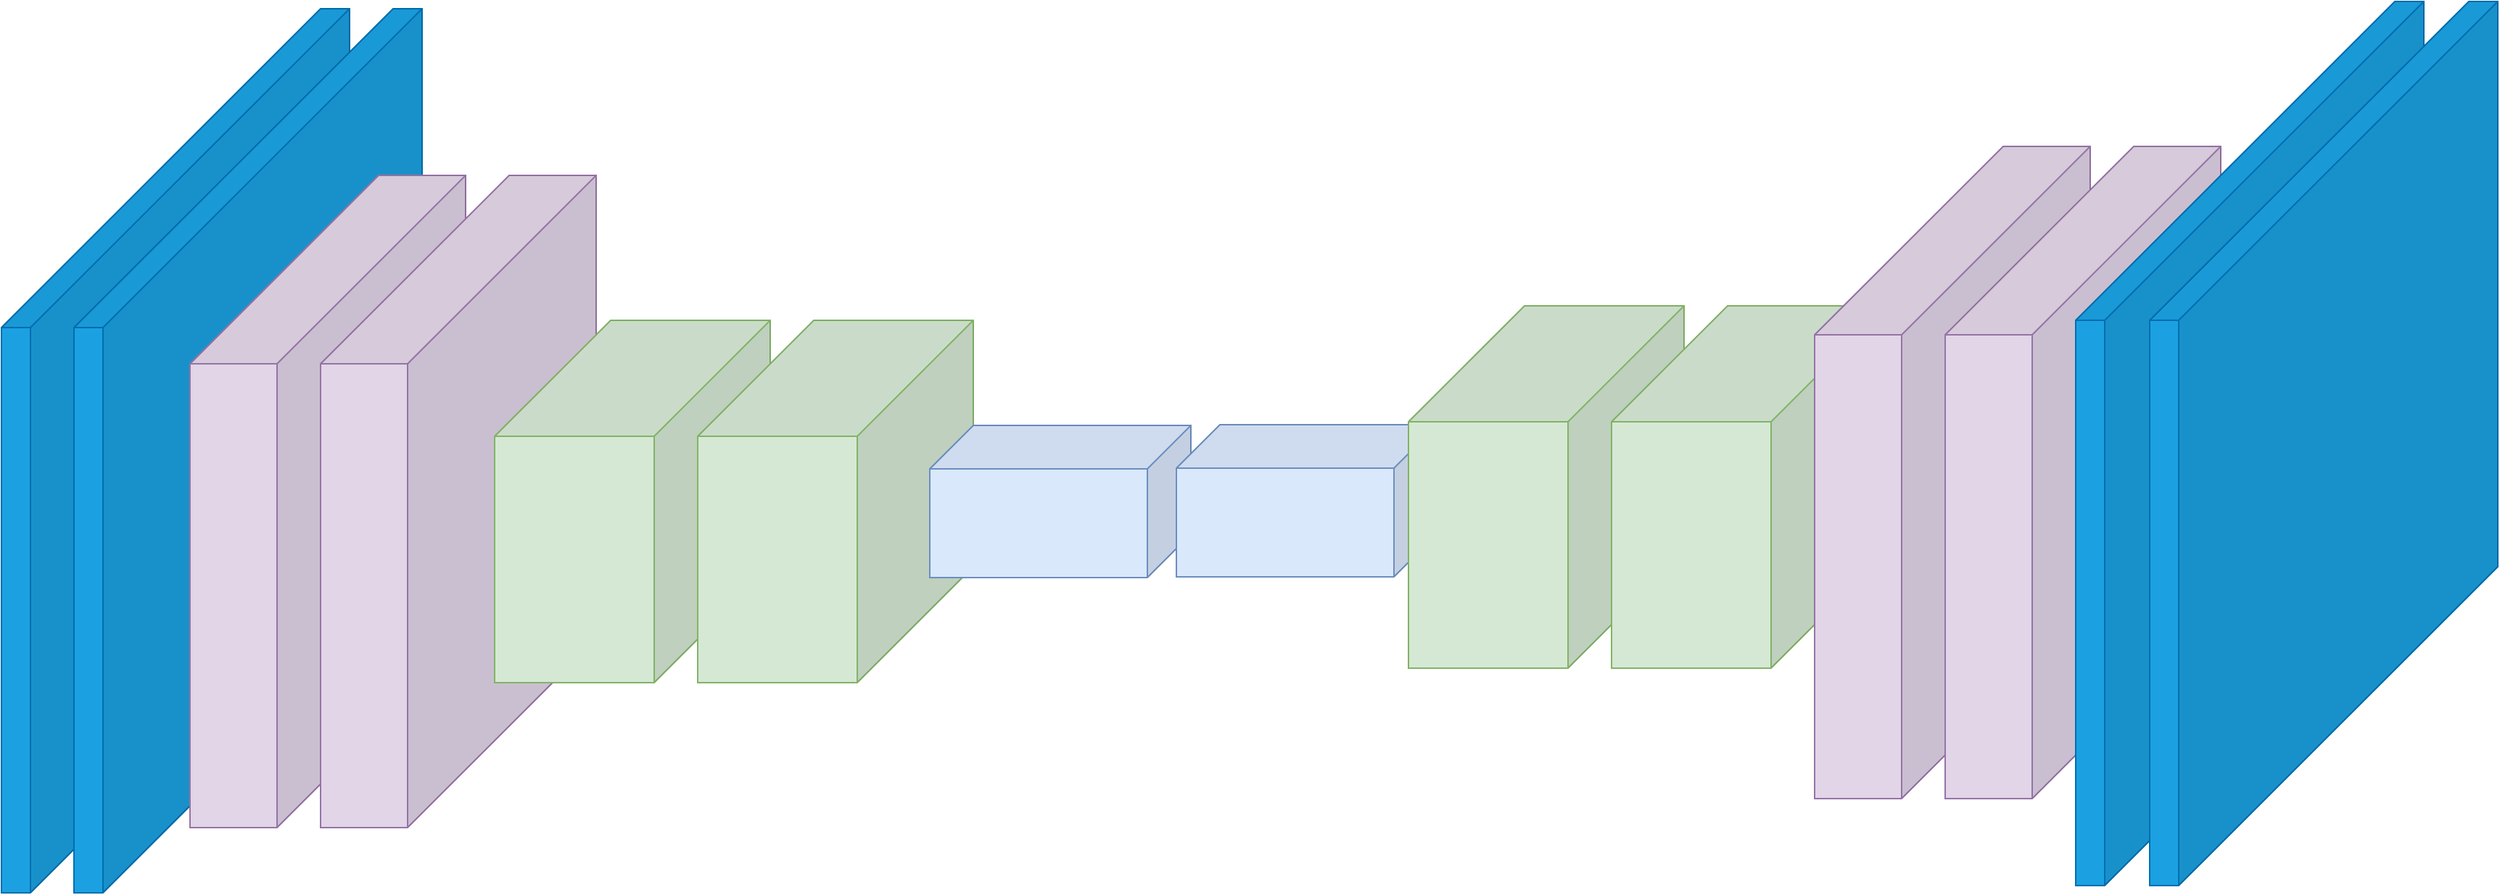 <mxfile version="22.0.6" type="github">
  <diagram name="Strona-1" id="7Bol3v8hB-BvymdotYsc">
    <mxGraphModel dx="2935" dy="1425" grid="1" gridSize="10" guides="1" tooltips="1" connect="1" arrows="1" fold="1" page="1" pageScale="1" pageWidth="827" pageHeight="1169" math="0" shadow="0">
      <root>
        <mxCell id="0" />
        <mxCell id="1" parent="0" />
        <mxCell id="Qzy2jJmeIsJSBQBwepts-1" value="" style="shape=cube;whiteSpace=wrap;html=1;boundedLbl=1;backgroundOutline=1;darkOpacity=0.05;darkOpacity2=0.1;direction=east;flipH=1;size=220;labelBackgroundColor=none;fillColor=#1ba1e2;strokeColor=#006EAF;fontColor=#ffffff;" vertex="1" parent="1">
          <mxGeometry x="-360" y="245" width="240" height="610" as="geometry" />
        </mxCell>
        <mxCell id="Qzy2jJmeIsJSBQBwepts-3" value="" style="shape=cube;whiteSpace=wrap;html=1;boundedLbl=1;backgroundOutline=1;darkOpacity=0.05;darkOpacity2=0.1;direction=east;flipH=1;size=220;labelBackgroundColor=none;fillColor=#1ba1e2;strokeColor=#006EAF;fontColor=#ffffff;" vertex="1" parent="1">
          <mxGeometry x="-310" y="245" width="240" height="610" as="geometry" />
        </mxCell>
        <mxCell id="Qzy2jJmeIsJSBQBwepts-9" value="" style="shape=cube;whiteSpace=wrap;html=1;boundedLbl=1;backgroundOutline=1;darkOpacity=0.05;darkOpacity2=0.1;direction=east;flipH=1;size=130;labelBackgroundColor=none;fillColor=#e1d5e7;strokeColor=#9673a6;" vertex="1" parent="1">
          <mxGeometry x="-230" y="360" width="190" height="450" as="geometry" />
        </mxCell>
        <mxCell id="Qzy2jJmeIsJSBQBwepts-11" value="" style="shape=cube;whiteSpace=wrap;html=1;boundedLbl=1;backgroundOutline=1;darkOpacity=0.05;darkOpacity2=0.1;direction=east;flipH=1;size=130;labelBackgroundColor=none;fillColor=#e1d5e7;strokeColor=#9673a6;" vertex="1" parent="1">
          <mxGeometry x="-140" y="360" width="190" height="450" as="geometry" />
        </mxCell>
        <mxCell id="Qzy2jJmeIsJSBQBwepts-12" value="" style="shape=cube;whiteSpace=wrap;html=1;boundedLbl=1;backgroundOutline=1;darkOpacity=0.05;darkOpacity2=0.1;direction=east;flipH=1;size=80;labelBackgroundColor=none;fillColor=#d5e8d4;strokeColor=#82b366;" vertex="1" parent="1">
          <mxGeometry x="-20" y="460" width="190" height="250" as="geometry" />
        </mxCell>
        <mxCell id="Qzy2jJmeIsJSBQBwepts-19" value="" style="shape=cube;whiteSpace=wrap;html=1;boundedLbl=1;backgroundOutline=1;darkOpacity=0.05;darkOpacity2=0.1;direction=east;flipH=1;size=80;labelBackgroundColor=none;fillColor=#d5e8d4;strokeColor=#82b366;" vertex="1" parent="1">
          <mxGeometry x="120" y="460" width="190" height="250" as="geometry" />
        </mxCell>
        <mxCell id="Qzy2jJmeIsJSBQBwepts-6" value="" style="shape=cube;whiteSpace=wrap;html=1;boundedLbl=1;backgroundOutline=1;darkOpacity=0.05;darkOpacity2=0.1;direction=east;flipH=1;size=30;labelBackgroundColor=none;fillColor=#dae8fc;strokeColor=#6c8ebf;" vertex="1" parent="1">
          <mxGeometry x="280" y="532.5" width="180" height="105" as="geometry" />
        </mxCell>
        <mxCell id="Qzy2jJmeIsJSBQBwepts-20" value="" style="shape=cube;whiteSpace=wrap;html=1;boundedLbl=1;backgroundOutline=1;darkOpacity=0.05;darkOpacity2=0.1;direction=east;flipH=1;size=30;labelBackgroundColor=none;fillColor=#dae8fc;strokeColor=#6c8ebf;" vertex="1" parent="1">
          <mxGeometry x="450" y="532" width="180" height="105" as="geometry" />
        </mxCell>
        <mxCell id="Qzy2jJmeIsJSBQBwepts-21" value="" style="shape=cube;whiteSpace=wrap;html=1;boundedLbl=1;backgroundOutline=1;darkOpacity=0.05;darkOpacity2=0.1;direction=east;flipH=1;size=80;labelBackgroundColor=none;fillColor=#d5e8d4;strokeColor=#82b366;" vertex="1" parent="1">
          <mxGeometry x="610" y="450" width="190" height="250" as="geometry" />
        </mxCell>
        <mxCell id="Qzy2jJmeIsJSBQBwepts-22" value="" style="shape=cube;whiteSpace=wrap;html=1;boundedLbl=1;backgroundOutline=1;darkOpacity=0.05;darkOpacity2=0.1;direction=east;flipH=1;size=80;labelBackgroundColor=none;fillColor=#d5e8d4;strokeColor=#82b366;" vertex="1" parent="1">
          <mxGeometry x="750" y="450" width="190" height="250" as="geometry" />
        </mxCell>
        <mxCell id="Qzy2jJmeIsJSBQBwepts-23" value="" style="shape=cube;whiteSpace=wrap;html=1;boundedLbl=1;backgroundOutline=1;darkOpacity=0.05;darkOpacity2=0.1;direction=east;flipH=1;size=130;labelBackgroundColor=none;fillColor=#e1d5e7;strokeColor=#9673a6;" vertex="1" parent="1">
          <mxGeometry x="890" y="340" width="190" height="450" as="geometry" />
        </mxCell>
        <mxCell id="Qzy2jJmeIsJSBQBwepts-24" value="" style="shape=cube;whiteSpace=wrap;html=1;boundedLbl=1;backgroundOutline=1;darkOpacity=0.05;darkOpacity2=0.1;direction=east;flipH=1;size=130;labelBackgroundColor=none;fillColor=#e1d5e7;strokeColor=#9673a6;" vertex="1" parent="1">
          <mxGeometry x="980" y="340" width="190" height="450" as="geometry" />
        </mxCell>
        <mxCell id="Qzy2jJmeIsJSBQBwepts-25" value="" style="shape=cube;whiteSpace=wrap;html=1;boundedLbl=1;backgroundOutline=1;darkOpacity=0.05;darkOpacity2=0.1;direction=east;flipH=1;size=220;labelBackgroundColor=none;fillColor=#1ba1e2;strokeColor=#006EAF;fontColor=#ffffff;" vertex="1" parent="1">
          <mxGeometry x="1070" y="240" width="240" height="610" as="geometry" />
        </mxCell>
        <mxCell id="Qzy2jJmeIsJSBQBwepts-26" value="" style="shape=cube;whiteSpace=wrap;html=1;boundedLbl=1;backgroundOutline=1;darkOpacity=0.05;darkOpacity2=0.1;direction=east;flipH=1;size=220;labelBackgroundColor=none;fillColor=#1ba1e2;strokeColor=#006EAF;fontColor=#ffffff;" vertex="1" parent="1">
          <mxGeometry x="1121" y="240" width="240" height="610" as="geometry" />
        </mxCell>
      </root>
    </mxGraphModel>
  </diagram>
</mxfile>
